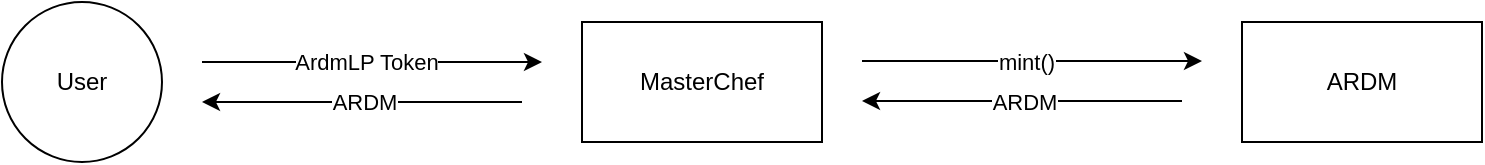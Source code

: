 <mxfile>
    <diagram id="7wEdlyOmf1YIU9k_ax28" name="Page-1">
        <mxGraphModel dx="672" dy="679" grid="1" gridSize="10" guides="1" tooltips="1" connect="1" arrows="1" fold="1" page="1" pageScale="1" pageWidth="850" pageHeight="1100" math="0" shadow="0">
            <root>
                <mxCell id="0"/>
                <mxCell id="1" parent="0"/>
                <mxCell id="5" style="edgeStyle=none;html=1;" parent="1" edge="1">
                    <mxGeometry relative="1" as="geometry">
                        <mxPoint x="310" y="290" as="sourcePoint"/>
                        <mxPoint x="150" y="290" as="targetPoint"/>
                        <Array as="points"/>
                    </mxGeometry>
                </mxCell>
                <mxCell id="8" value="ARDM" style="edgeLabel;html=1;align=center;verticalAlign=middle;resizable=0;points=[];" parent="5" vertex="1" connectable="0">
                    <mxGeometry x="-0.008" relative="1" as="geometry">
                        <mxPoint as="offset"/>
                    </mxGeometry>
                </mxCell>
                <mxCell id="2" value="MasterChef" style="rounded=0;whiteSpace=wrap;html=1;" parent="1" vertex="1">
                    <mxGeometry x="340" y="250" width="120" height="60" as="geometry"/>
                </mxCell>
                <mxCell id="4" style="edgeStyle=none;html=1;" parent="1" edge="1">
                    <mxGeometry relative="1" as="geometry">
                        <mxPoint x="320" y="270" as="targetPoint"/>
                        <mxPoint x="150" y="270" as="sourcePoint"/>
                    </mxGeometry>
                </mxCell>
                <mxCell id="6" value="ArdmLP Token" style="edgeLabel;html=1;align=center;verticalAlign=middle;resizable=0;points=[];" parent="4" vertex="1" connectable="0">
                    <mxGeometry x="-0.039" relative="1" as="geometry">
                        <mxPoint as="offset"/>
                    </mxGeometry>
                </mxCell>
                <mxCell id="3" value="User" style="ellipse;whiteSpace=wrap;html=1;aspect=fixed;" parent="1" vertex="1">
                    <mxGeometry x="50" y="240" width="80" height="80" as="geometry"/>
                </mxCell>
                <mxCell id="9" value="ARDM" style="rounded=0;whiteSpace=wrap;html=1;" parent="1" vertex="1">
                    <mxGeometry x="670" y="250" width="120" height="60" as="geometry"/>
                </mxCell>
                <mxCell id="10" style="edgeStyle=none;html=1;" parent="1" edge="1">
                    <mxGeometry relative="1" as="geometry">
                        <mxPoint x="640" y="289.5" as="sourcePoint"/>
                        <mxPoint x="480" y="289.5" as="targetPoint"/>
                        <Array as="points"/>
                    </mxGeometry>
                </mxCell>
                <mxCell id="11" value="ARDM" style="edgeLabel;html=1;align=center;verticalAlign=middle;resizable=0;points=[];" parent="10" vertex="1" connectable="0">
                    <mxGeometry x="-0.008" relative="1" as="geometry">
                        <mxPoint as="offset"/>
                    </mxGeometry>
                </mxCell>
                <mxCell id="12" style="edgeStyle=none;html=1;" parent="1" edge="1">
                    <mxGeometry relative="1" as="geometry">
                        <mxPoint x="650" y="269.5" as="targetPoint"/>
                        <mxPoint x="480" y="269.5" as="sourcePoint"/>
                    </mxGeometry>
                </mxCell>
                <mxCell id="13" value="mint()" style="edgeLabel;html=1;align=center;verticalAlign=middle;resizable=0;points=[];" parent="12" vertex="1" connectable="0">
                    <mxGeometry x="-0.039" relative="1" as="geometry">
                        <mxPoint as="offset"/>
                    </mxGeometry>
                </mxCell>
            </root>
        </mxGraphModel>
    </diagram>
</mxfile>